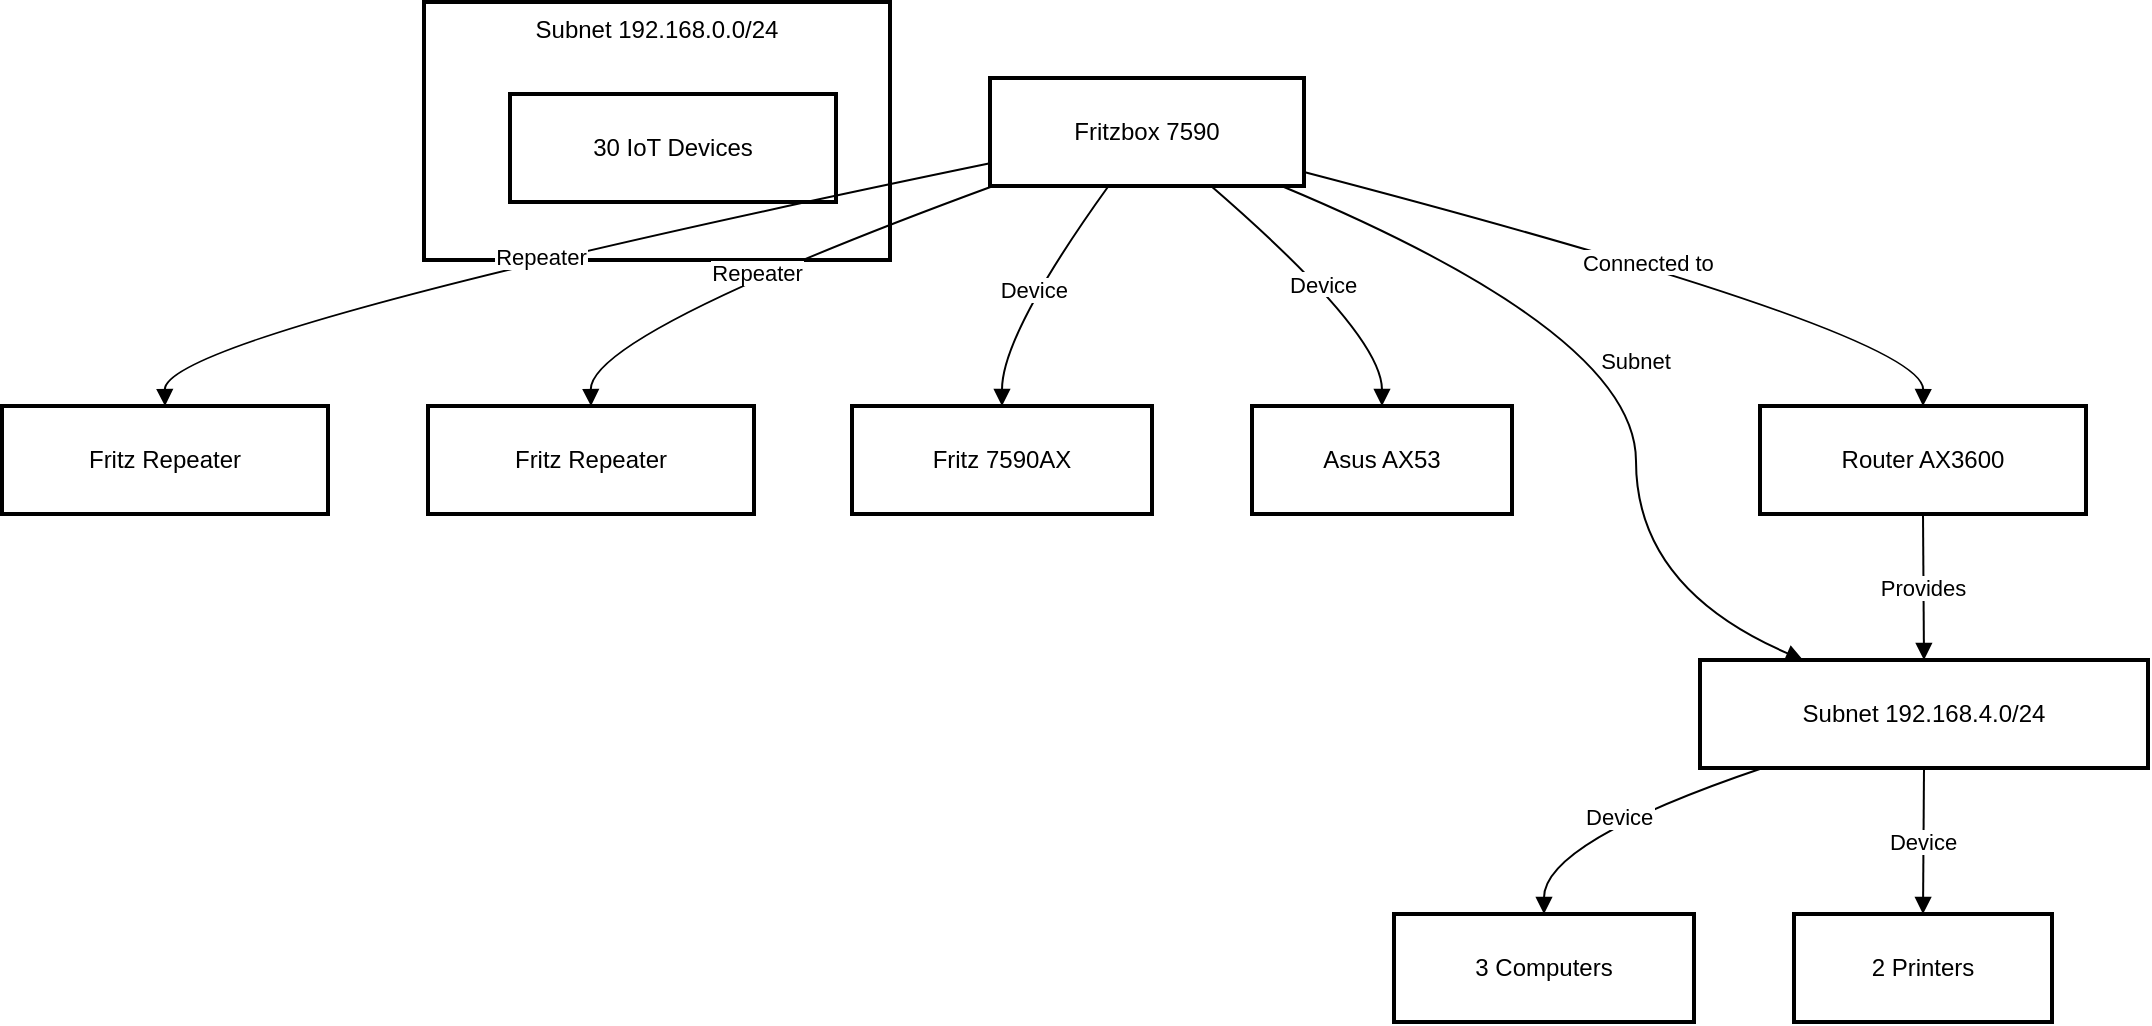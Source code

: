 <mxfile version="27.0.2">
  <diagram name="Seite-1" id="neD586wzru6x89Y86ijy">
    <mxGraphModel>
      <root>
        <mxCell id="0" />
        <mxCell id="1" parent="0" />
        <mxCell id="2" value="Subnet 192.168.0.0/24" style="whiteSpace=wrap;strokeWidth=2;verticalAlign=top;" vertex="1" parent="1">
          <mxGeometry x="219" y="8" width="233" height="129" as="geometry" />
        </mxCell>
        <mxCell id="3" value="30 IoT Devices" style="whiteSpace=wrap;strokeWidth=2;" vertex="1" parent="2">
          <mxGeometry x="43" y="46" width="163" height="54" as="geometry" />
        </mxCell>
        <mxCell id="4" value="Fritzbox 7590" style="whiteSpace=wrap;strokeWidth=2;" vertex="1" parent="1">
          <mxGeometry x="502" y="46" width="157" height="54" as="geometry" />
        </mxCell>
        <mxCell id="5" value="Fritz Repeater" style="whiteSpace=wrap;strokeWidth=2;" vertex="1" parent="1">
          <mxGeometry x="8" y="210" width="163" height="54" as="geometry" />
        </mxCell>
        <mxCell id="6" value="Fritz Repeater" style="whiteSpace=wrap;strokeWidth=2;" vertex="1" parent="1">
          <mxGeometry x="221" y="210" width="163" height="54" as="geometry" />
        </mxCell>
        <mxCell id="7" value="Fritz 7590AX" style="whiteSpace=wrap;strokeWidth=2;" vertex="1" parent="1">
          <mxGeometry x="433" y="210" width="150" height="54" as="geometry" />
        </mxCell>
        <mxCell id="8" value="Asus AX53" style="whiteSpace=wrap;strokeWidth=2;" vertex="1" parent="1">
          <mxGeometry x="633" y="210" width="130" height="54" as="geometry" />
        </mxCell>
        <mxCell id="9" value="Subnet 192.168.4.0/24" style="whiteSpace=wrap;strokeWidth=2;" vertex="1" parent="1">
          <mxGeometry x="857" y="337" width="224" height="54" as="geometry" />
        </mxCell>
        <mxCell id="10" value="3 Computers" style="whiteSpace=wrap;strokeWidth=2;" vertex="1" parent="1">
          <mxGeometry x="704" y="464" width="150" height="54" as="geometry" />
        </mxCell>
        <mxCell id="11" value="2 Printers" style="whiteSpace=wrap;strokeWidth=2;" vertex="1" parent="1">
          <mxGeometry x="904" y="464" width="129" height="54" as="geometry" />
        </mxCell>
        <mxCell id="12" value="Router AX3600" style="whiteSpace=wrap;strokeWidth=2;" vertex="1" parent="1">
          <mxGeometry x="887" y="210" width="163" height="54" as="geometry" />
        </mxCell>
        <mxCell id="13" value="Repeater" style="curved=1;startArrow=none;endArrow=block;exitX=0;exitY=0.79;entryX=0.5;entryY=0;" edge="1" parent="1" source="4" target="5">
          <mxGeometry relative="1" as="geometry">
            <Array as="points">
              <mxPoint x="89" y="174" />
            </Array>
          </mxGeometry>
        </mxCell>
        <mxCell id="14" value="Repeater" style="curved=1;startArrow=none;endArrow=block;exitX=0.02;exitY=0.99;entryX=0.5;entryY=0;" edge="1" parent="1" source="4" target="6">
          <mxGeometry relative="1" as="geometry">
            <Array as="points">
              <mxPoint x="302" y="174" />
            </Array>
          </mxGeometry>
        </mxCell>
        <mxCell id="15" value="Device" style="curved=1;startArrow=none;endArrow=block;exitX=0.38;exitY=0.99;entryX=0.5;entryY=0;" edge="1" parent="1" source="4" target="7">
          <mxGeometry relative="1" as="geometry">
            <Array as="points">
              <mxPoint x="508" y="174" />
            </Array>
          </mxGeometry>
        </mxCell>
        <mxCell id="16" value="Device" style="curved=1;startArrow=none;endArrow=block;exitX=0.7;exitY=0.99;entryX=0.5;entryY=0;" edge="1" parent="1" source="4" target="8">
          <mxGeometry relative="1" as="geometry">
            <Array as="points">
              <mxPoint x="698" y="174" />
            </Array>
          </mxGeometry>
        </mxCell>
        <mxCell id="17" value="Subnet" style="curved=1;startArrow=none;endArrow=block;exitX=0.92;exitY=0.99;entryX=0.23;entryY=0;" edge="1" parent="1" source="4" target="9">
          <mxGeometry relative="1" as="geometry">
            <Array as="points">
              <mxPoint x="825" y="174" />
              <mxPoint x="825" y="301" />
            </Array>
          </mxGeometry>
        </mxCell>
        <mxCell id="18" value="Device" style="curved=1;startArrow=none;endArrow=block;exitX=0.14;exitY=1;entryX=0.5;entryY=0;" edge="1" parent="1" source="9" target="10">
          <mxGeometry relative="1" as="geometry">
            <Array as="points">
              <mxPoint x="779" y="428" />
            </Array>
          </mxGeometry>
        </mxCell>
        <mxCell id="19" value="Device" style="curved=1;startArrow=none;endArrow=block;exitX=0.5;exitY=1;entryX=0.5;entryY=0;" edge="1" parent="1" source="9" target="11">
          <mxGeometry relative="1" as="geometry">
            <Array as="points" />
          </mxGeometry>
        </mxCell>
        <mxCell id="20" value="Connected to" style="curved=1;startArrow=none;endArrow=block;exitX=1;exitY=0.87;entryX=0.5;entryY=0;" edge="1" parent="1" source="4" target="12">
          <mxGeometry relative="1" as="geometry">
            <Array as="points">
              <mxPoint x="969" y="174" />
            </Array>
          </mxGeometry>
        </mxCell>
        <mxCell id="21" value="Provides" style="curved=1;startArrow=none;endArrow=block;exitX=0.5;exitY=1;entryX=0.5;entryY=0;" edge="1" parent="1" source="12" target="9">
          <mxGeometry relative="1" as="geometry">
            <Array as="points" />
          </mxGeometry>
        </mxCell>
      </root>
    </mxGraphModel>
  </diagram>
</mxfile>

